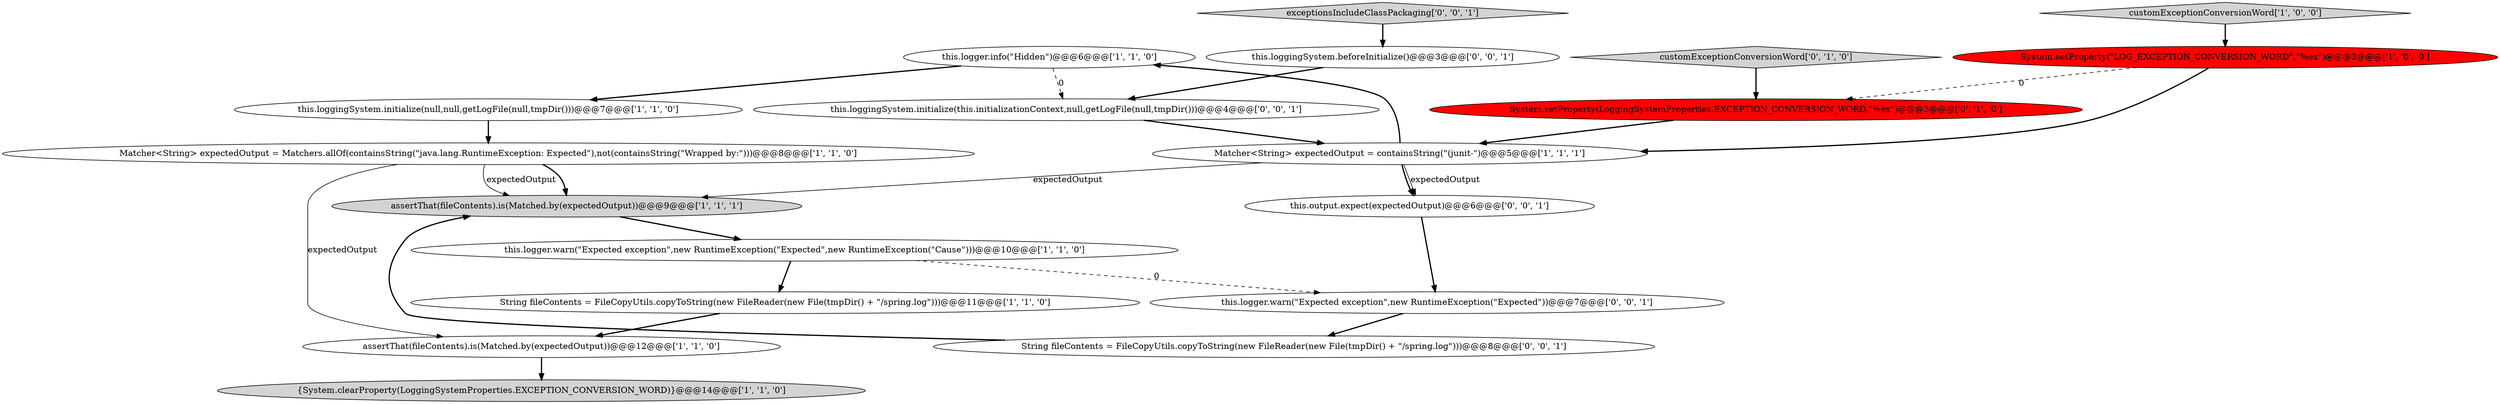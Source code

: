 digraph {
5 [style = filled, label = "this.logger.info(\"Hidden\")@@@6@@@['1', '1', '0']", fillcolor = white, shape = ellipse image = "AAA0AAABBB1BBB"];
7 [style = filled, label = "System.setProperty(\"LOG_EXCEPTION_CONVERSION_WORD\",\"%ex\")@@@3@@@['1', '0', '0']", fillcolor = red, shape = ellipse image = "AAA1AAABBB1BBB"];
11 [style = filled, label = "customExceptionConversionWord['0', '1', '0']", fillcolor = lightgray, shape = diamond image = "AAA0AAABBB2BBB"];
9 [style = filled, label = "customExceptionConversionWord['1', '0', '0']", fillcolor = lightgray, shape = diamond image = "AAA0AAABBB1BBB"];
0 [style = filled, label = "String fileContents = FileCopyUtils.copyToString(new FileReader(new File(tmpDir() + \"/spring.log\")))@@@11@@@['1', '1', '0']", fillcolor = white, shape = ellipse image = "AAA0AAABBB1BBB"];
2 [style = filled, label = "Matcher<String> expectedOutput = containsString(\"(junit-\")@@@5@@@['1', '1', '1']", fillcolor = white, shape = ellipse image = "AAA0AAABBB1BBB"];
8 [style = filled, label = "Matcher<String> expectedOutput = Matchers.allOf(containsString(\"java.lang.RuntimeException: Expected\"),not(containsString(\"Wrapped by:\")))@@@8@@@['1', '1', '0']", fillcolor = white, shape = ellipse image = "AAA0AAABBB1BBB"];
13 [style = filled, label = "this.output.expect(expectedOutput)@@@6@@@['0', '0', '1']", fillcolor = white, shape = ellipse image = "AAA0AAABBB3BBB"];
4 [style = filled, label = "assertThat(fileContents).is(Matched.by(expectedOutput))@@@12@@@['1', '1', '0']", fillcolor = white, shape = ellipse image = "AAA0AAABBB1BBB"];
12 [style = filled, label = "System.setProperty(LoggingSystemProperties.EXCEPTION_CONVERSION_WORD,\"%ex\")@@@3@@@['0', '1', '0']", fillcolor = red, shape = ellipse image = "AAA1AAABBB2BBB"];
3 [style = filled, label = "assertThat(fileContents).is(Matched.by(expectedOutput))@@@9@@@['1', '1', '1']", fillcolor = lightgray, shape = ellipse image = "AAA0AAABBB1BBB"];
16 [style = filled, label = "this.loggingSystem.beforeInitialize()@@@3@@@['0', '0', '1']", fillcolor = white, shape = ellipse image = "AAA0AAABBB3BBB"];
18 [style = filled, label = "exceptionsIncludeClassPackaging['0', '0', '1']", fillcolor = lightgray, shape = diamond image = "AAA0AAABBB3BBB"];
14 [style = filled, label = "String fileContents = FileCopyUtils.copyToString(new FileReader(new File(tmpDir() + \"/spring.log\")))@@@8@@@['0', '0', '1']", fillcolor = white, shape = ellipse image = "AAA0AAABBB3BBB"];
6 [style = filled, label = "this.loggingSystem.initialize(null,null,getLogFile(null,tmpDir()))@@@7@@@['1', '1', '0']", fillcolor = white, shape = ellipse image = "AAA0AAABBB1BBB"];
17 [style = filled, label = "this.logger.warn(\"Expected exception\",new RuntimeException(\"Expected\"))@@@7@@@['0', '0', '1']", fillcolor = white, shape = ellipse image = "AAA0AAABBB3BBB"];
15 [style = filled, label = "this.loggingSystem.initialize(this.initializationContext,null,getLogFile(null,tmpDir()))@@@4@@@['0', '0', '1']", fillcolor = white, shape = ellipse image = "AAA0AAABBB3BBB"];
10 [style = filled, label = "this.logger.warn(\"Expected exception\",new RuntimeException(\"Expected\",new RuntimeException(\"Cause\")))@@@10@@@['1', '1', '0']", fillcolor = white, shape = ellipse image = "AAA0AAABBB1BBB"];
1 [style = filled, label = "{System.clearProperty(LoggingSystemProperties.EXCEPTION_CONVERSION_WORD)}@@@14@@@['1', '1', '0']", fillcolor = lightgray, shape = ellipse image = "AAA0AAABBB1BBB"];
14->3 [style = bold, label=""];
16->15 [style = bold, label=""];
15->2 [style = bold, label=""];
8->3 [style = bold, label=""];
11->12 [style = bold, label=""];
9->7 [style = bold, label=""];
2->13 [style = bold, label=""];
2->13 [style = solid, label="expectedOutput"];
3->10 [style = bold, label=""];
13->17 [style = bold, label=""];
12->2 [style = bold, label=""];
8->4 [style = solid, label="expectedOutput"];
5->6 [style = bold, label=""];
0->4 [style = bold, label=""];
17->14 [style = bold, label=""];
7->2 [style = bold, label=""];
10->0 [style = bold, label=""];
6->8 [style = bold, label=""];
10->17 [style = dashed, label="0"];
7->12 [style = dashed, label="0"];
2->3 [style = solid, label="expectedOutput"];
4->1 [style = bold, label=""];
8->3 [style = solid, label="expectedOutput"];
5->15 [style = dashed, label="0"];
2->5 [style = bold, label=""];
18->16 [style = bold, label=""];
}
